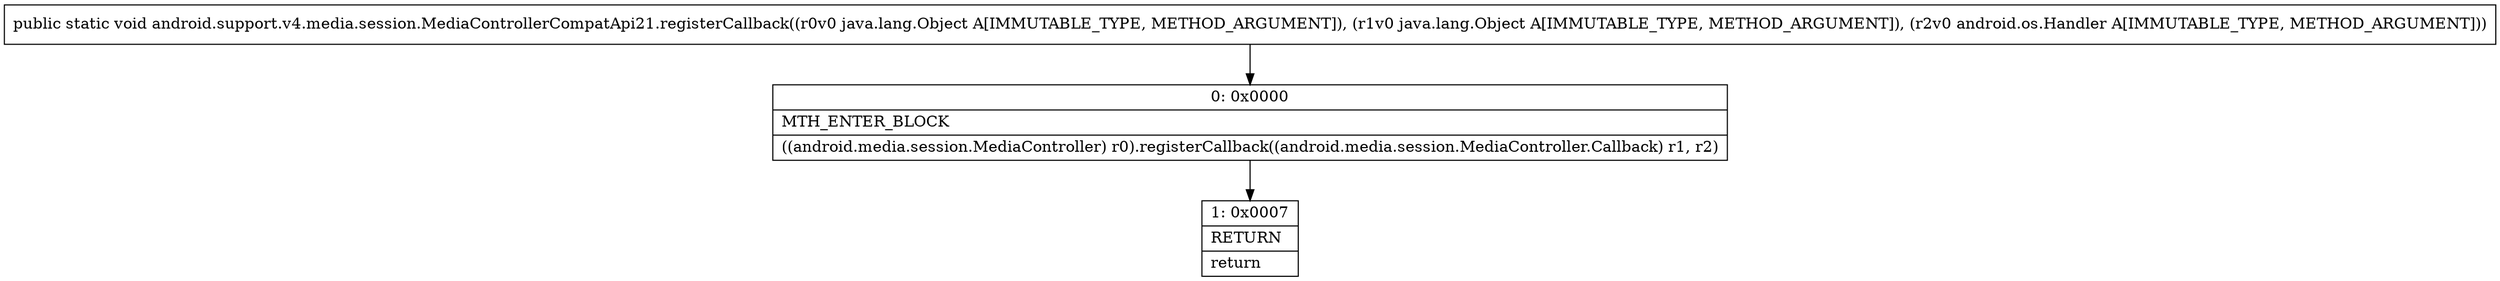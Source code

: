 digraph "CFG forandroid.support.v4.media.session.MediaControllerCompatApi21.registerCallback(Ljava\/lang\/Object;Ljava\/lang\/Object;Landroid\/os\/Handler;)V" {
Node_0 [shape=record,label="{0\:\ 0x0000|MTH_ENTER_BLOCK\l|((android.media.session.MediaController) r0).registerCallback((android.media.session.MediaController.Callback) r1, r2)\l}"];
Node_1 [shape=record,label="{1\:\ 0x0007|RETURN\l|return\l}"];
MethodNode[shape=record,label="{public static void android.support.v4.media.session.MediaControllerCompatApi21.registerCallback((r0v0 java.lang.Object A[IMMUTABLE_TYPE, METHOD_ARGUMENT]), (r1v0 java.lang.Object A[IMMUTABLE_TYPE, METHOD_ARGUMENT]), (r2v0 android.os.Handler A[IMMUTABLE_TYPE, METHOD_ARGUMENT])) }"];
MethodNode -> Node_0;
Node_0 -> Node_1;
}

